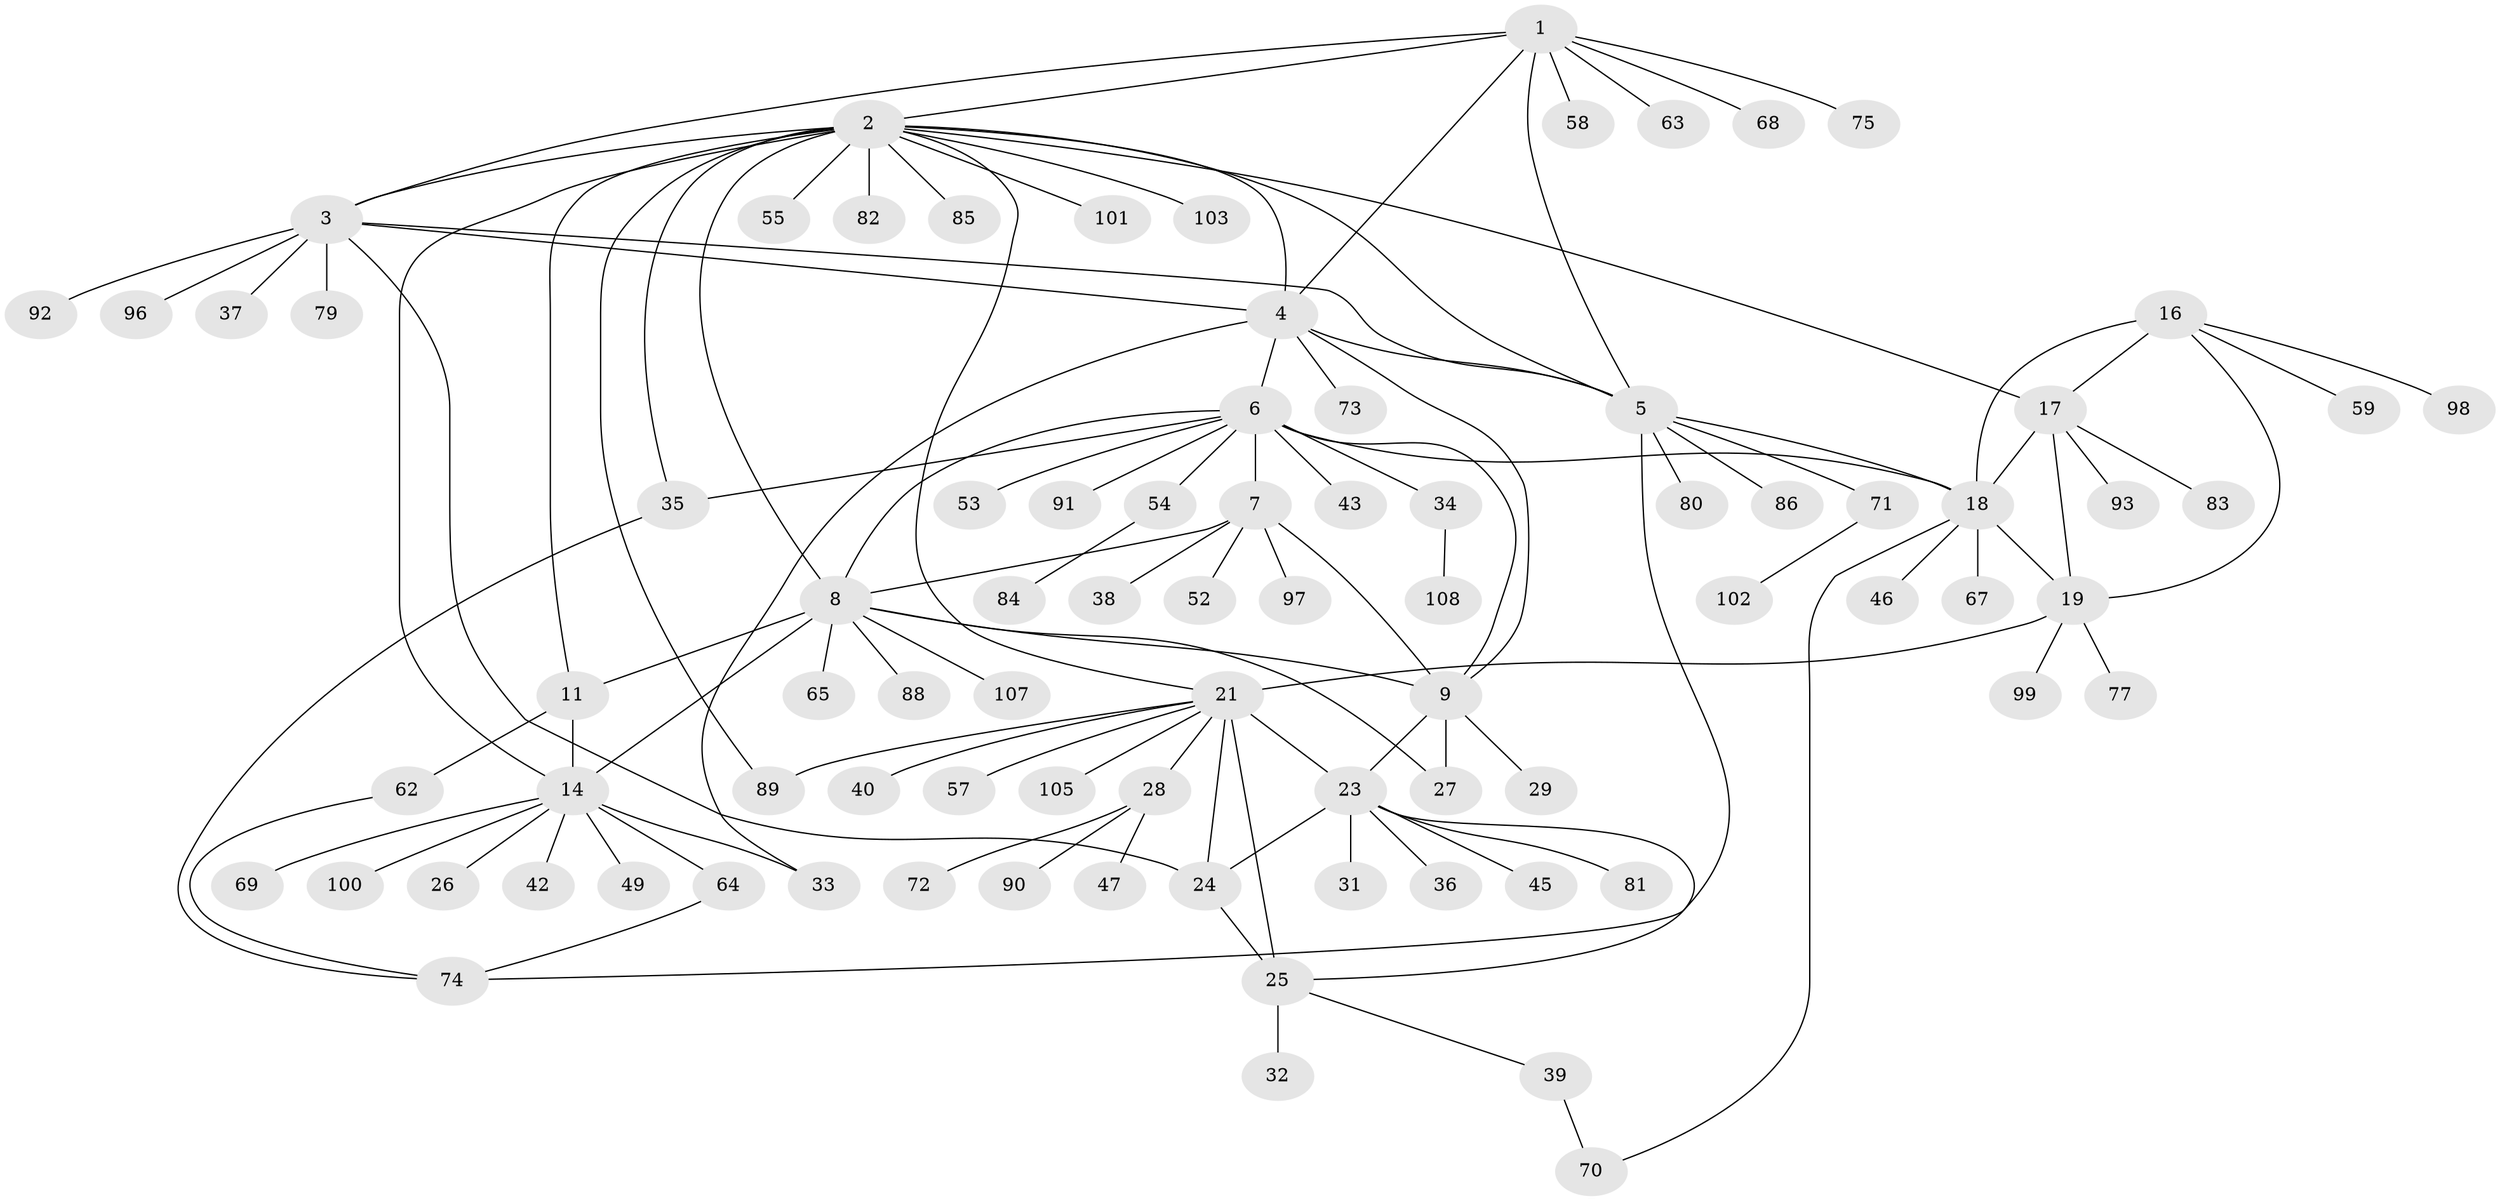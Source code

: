 // original degree distribution, {7: 0.03669724770642202, 5: 0.045871559633027525, 10: 0.03669724770642202, 8: 0.06422018348623854, 6: 0.027522935779816515, 9: 0.01834862385321101, 14: 0.009174311926605505, 1: 0.5688073394495413, 2: 0.1651376146788991, 4: 0.01834862385321101, 3: 0.009174311926605505}
// Generated by graph-tools (version 1.1) at 2025/11/02/27/25 16:11:35]
// undirected, 85 vertices, 117 edges
graph export_dot {
graph [start="1"]
  node [color=gray90,style=filled];
  1 [super="+51"];
  2 [super="+13"];
  3 [super="+60"];
  4 [super="+50"];
  5 [super="+61"];
  6 [super="+10"];
  7 [super="+30"];
  8 [super="+12"];
  9 [super="+94"];
  11;
  14 [super="+15"];
  16 [super="+56"];
  17 [super="+48"];
  18 [super="+20"];
  19 [super="+41"];
  21 [super="+22"];
  23 [super="+78"];
  24;
  25 [super="+44"];
  26;
  27;
  28 [super="+87"];
  29;
  31;
  32;
  33;
  34;
  35 [super="+95"];
  36;
  37 [super="+104"];
  38;
  39;
  40;
  42;
  43;
  45 [super="+66"];
  46;
  47;
  49;
  52;
  53;
  54;
  55;
  57;
  58 [super="+76"];
  59;
  62 [super="+106"];
  63;
  64 [super="+109"];
  65;
  67;
  68;
  69;
  70;
  71;
  72;
  73;
  74;
  75;
  77;
  79;
  80;
  81;
  82;
  83;
  84;
  85;
  86;
  88;
  89;
  90;
  91;
  92;
  93;
  96;
  97;
  98;
  99;
  100;
  101;
  102;
  103;
  105;
  107;
  108;
  1 -- 2;
  1 -- 3;
  1 -- 4;
  1 -- 5;
  1 -- 68;
  1 -- 75;
  1 -- 58;
  1 -- 63;
  2 -- 3;
  2 -- 4;
  2 -- 5;
  2 -- 35;
  2 -- 101;
  2 -- 103;
  2 -- 11;
  2 -- 14 [weight=2];
  2 -- 17;
  2 -- 82;
  2 -- 21;
  2 -- 85;
  2 -- 55;
  2 -- 89;
  2 -- 8;
  3 -- 4;
  3 -- 5;
  3 -- 24;
  3 -- 37;
  3 -- 79;
  3 -- 92;
  3 -- 96;
  4 -- 5;
  4 -- 33;
  4 -- 73;
  4 -- 6;
  4 -- 9;
  5 -- 71;
  5 -- 74;
  5 -- 80;
  5 -- 86;
  5 -- 18;
  6 -- 7 [weight=2];
  6 -- 8 [weight=2];
  6 -- 9 [weight=2];
  6 -- 34;
  6 -- 35;
  6 -- 43;
  6 -- 91;
  6 -- 18;
  6 -- 53;
  6 -- 54;
  7 -- 8;
  7 -- 9;
  7 -- 38;
  7 -- 52;
  7 -- 97;
  8 -- 9 [weight=2];
  8 -- 88;
  8 -- 65;
  8 -- 11;
  8 -- 107;
  8 -- 14 [weight=2];
  8 -- 27;
  9 -- 23;
  9 -- 27;
  9 -- 29;
  11 -- 14 [weight=2];
  11 -- 62;
  14 -- 33;
  14 -- 64;
  14 -- 100;
  14 -- 69;
  14 -- 42;
  14 -- 49;
  14 -- 26;
  16 -- 17;
  16 -- 18 [weight=2];
  16 -- 19;
  16 -- 59;
  16 -- 98;
  17 -- 18 [weight=2];
  17 -- 19;
  17 -- 83;
  17 -- 93;
  18 -- 19 [weight=2];
  18 -- 46;
  18 -- 67;
  18 -- 70;
  19 -- 77;
  19 -- 99;
  19 -- 21;
  21 -- 23 [weight=2];
  21 -- 24 [weight=2];
  21 -- 25 [weight=2];
  21 -- 57;
  21 -- 105;
  21 -- 40;
  21 -- 89;
  21 -- 28;
  23 -- 24;
  23 -- 25;
  23 -- 31;
  23 -- 36;
  23 -- 45;
  23 -- 81;
  24 -- 25;
  25 -- 32;
  25 -- 39;
  28 -- 47;
  28 -- 72;
  28 -- 90;
  34 -- 108;
  35 -- 74;
  39 -- 70;
  54 -- 84;
  62 -- 74;
  64 -- 74;
  71 -- 102;
}
